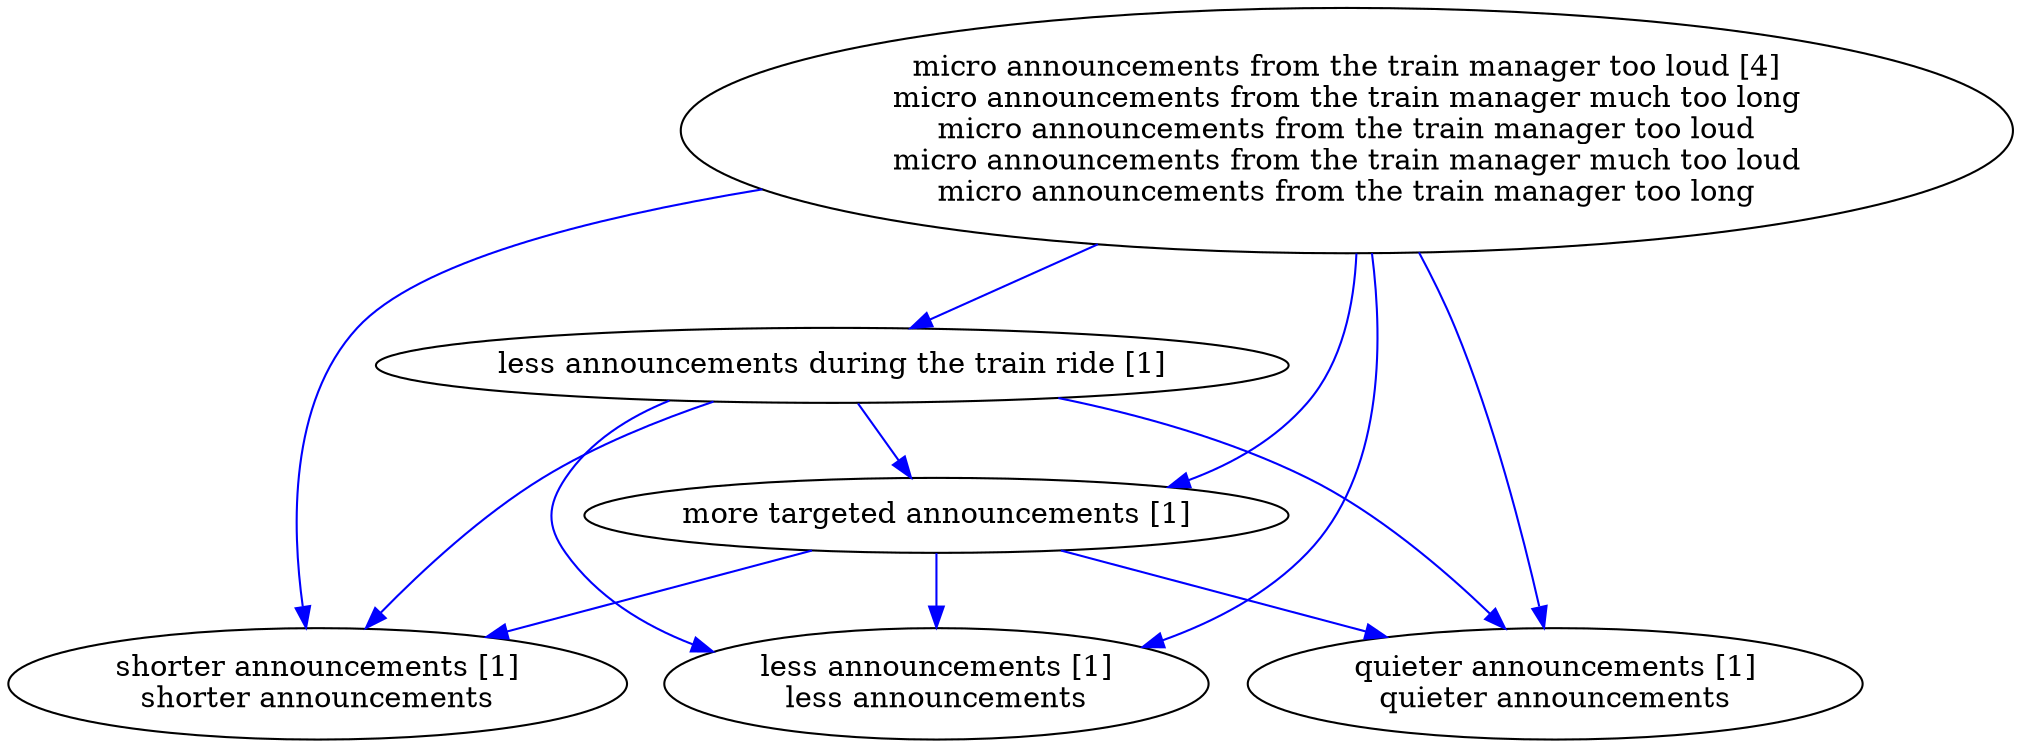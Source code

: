 digraph collapsedGraph {
"micro announcements from the train manager too loud [4]\nmicro announcements from the train manager much too long\nmicro announcements from the train manager too loud\nmicro announcements from the train manager much too loud\nmicro announcements from the train manager too long""less announcements during the train ride [1]""less announcements [1]\nless announcements""more targeted announcements [1]""quieter announcements [1]\nquieter announcements""shorter announcements [1]\nshorter announcements""less announcements during the train ride [1]" -> "less announcements [1]\nless announcements" [color=blue]
"micro announcements from the train manager too loud [4]\nmicro announcements from the train manager much too long\nmicro announcements from the train manager too loud\nmicro announcements from the train manager much too loud\nmicro announcements from the train manager too long" -> "less announcements during the train ride [1]" [color=blue]
"micro announcements from the train manager too loud [4]\nmicro announcements from the train manager much too long\nmicro announcements from the train manager too loud\nmicro announcements from the train manager much too loud\nmicro announcements from the train manager too long" -> "less announcements [1]\nless announcements" [color=blue]
"less announcements during the train ride [1]" -> "more targeted announcements [1]" [color=blue]
"micro announcements from the train manager too loud [4]\nmicro announcements from the train manager much too long\nmicro announcements from the train manager too loud\nmicro announcements from the train manager much too loud\nmicro announcements from the train manager too long" -> "more targeted announcements [1]" [color=blue]
"more targeted announcements [1]" -> "less announcements [1]\nless announcements" [color=blue]
"less announcements during the train ride [1]" -> "quieter announcements [1]\nquieter announcements" [color=blue]
"micro announcements from the train manager too loud [4]\nmicro announcements from the train manager much too long\nmicro announcements from the train manager too loud\nmicro announcements from the train manager much too loud\nmicro announcements from the train manager too long" -> "quieter announcements [1]\nquieter announcements" [color=blue]
"more targeted announcements [1]" -> "quieter announcements [1]\nquieter announcements" [color=blue]
"less announcements during the train ride [1]" -> "shorter announcements [1]\nshorter announcements" [color=blue]
"micro announcements from the train manager too loud [4]\nmicro announcements from the train manager much too long\nmicro announcements from the train manager too loud\nmicro announcements from the train manager much too loud\nmicro announcements from the train manager too long" -> "shorter announcements [1]\nshorter announcements" [color=blue]
"more targeted announcements [1]" -> "shorter announcements [1]\nshorter announcements" [color=blue]
}